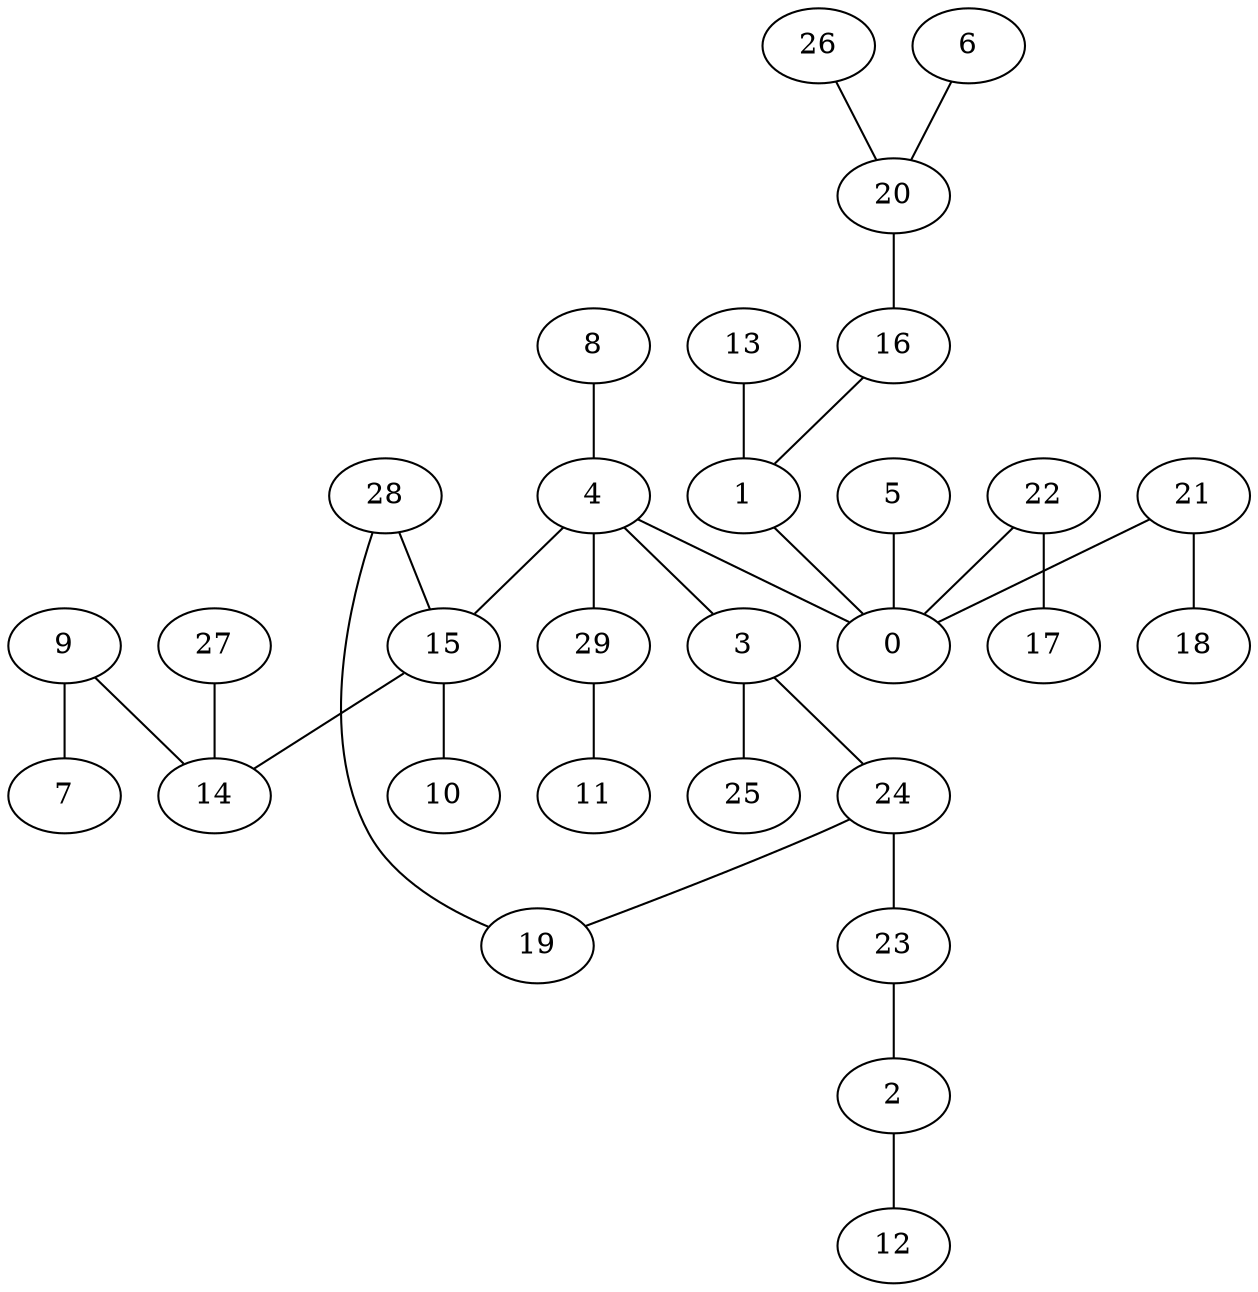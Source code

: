 digraph GG_graph {

subgraph G_graph {
edge [color = black]
"28" -> "15" [dir = none]
"26" -> "20" [dir = none]
"16" -> "1" [dir = none]
"6" -> "20" [dir = none]
"3" -> "25" [dir = none]
"3" -> "24" [dir = none]
"22" -> "17" [dir = none]
"22" -> "0" [dir = none]
"1" -> "0" [dir = none]
"9" -> "7" [dir = none]
"9" -> "14" [dir = none]
"13" -> "1" [dir = none]
"15" -> "10" [dir = none]
"15" -> "14" [dir = none]
"29" -> "11" [dir = none]
"20" -> "16" [dir = none]
"24" -> "23" [dir = none]
"24" -> "19" [dir = none]
"4" -> "29" [dir = none]
"4" -> "15" [dir = none]
"4" -> "0" [dir = none]
"4" -> "3" [dir = none]
"5" -> "0" [dir = none]
"21" -> "18" [dir = none]
"21" -> "0" [dir = none]
"23" -> "2" [dir = none]
"2" -> "12" [dir = none]
"27" -> "14" [dir = none]
"8" -> "4" [dir = none]
"28" -> "19" [dir = none]
}

}

